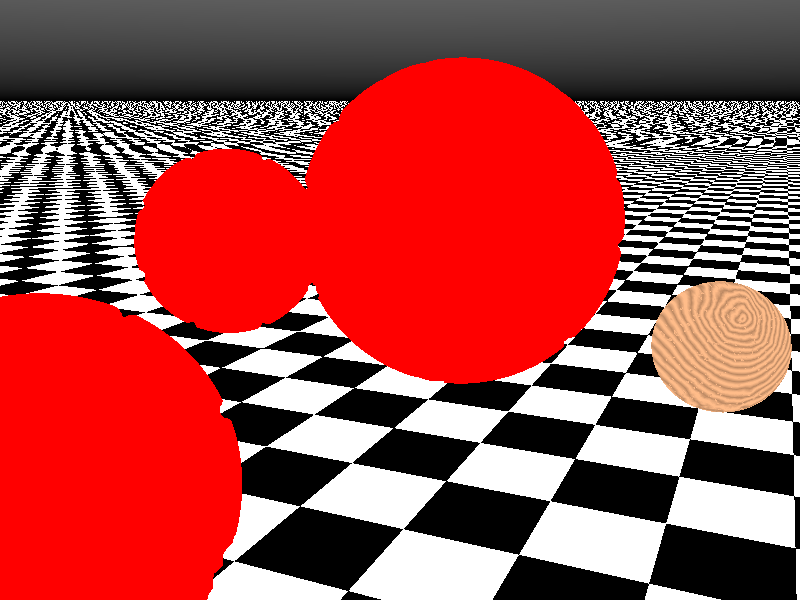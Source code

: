 #include "colors.inc"
#include "woods.inc"

global_settings { max_trace_level 7 }

camera 
{
  location  < 0, 70, -210 >
  direction < 0,0,1.4>
  up        < 0.0, 1.0, 0.0>
  right     < 1.333, 0.0, 0.0>
  look_at   < -15, 20, 0>
}

light_source 
{
	<0,400,-200>
	color White*0.8
	area_light 80*x, 80*z, 9, 9
	adaptive 1
	spotlight
	radius 15
	falloff 20
	point_at <0,0,80>
	rotate y*30
}

light_source
{
	<300, 100, 0 >
	color White*0.5
	area_light 60*z, 60*y, 9, 9
	adaptive 1	                
	fade_power 2
	fade_distance 300
}

plane 
{ 
	y, 0
	pigment 
	{ 
  		checker
    	color rgb <1, 1, 1>,
	    color rgb <0, 0, 0>
	    scale 20
	}
	finish { ambient 0 diffuse 0.6 brilliance 0.6 reflection 0.4 }
	rotate 20*y
	hollow
}

sky_sphere 
{
  pigment 
  {
    gradient y
    color_map 
    {
      [ 0 color Black ] [ 1 color White ]
    }
  }
}

#declare vanne =
// torus {MAJOR, MINOR} // (in the X-Z plane)
// MAJOR = float value giving the major radius
// MINOR = float specifying the minor radius
// The major radius extends from the center of the hole
// to the mid-line of the rim while the minor radius
// is the radius of the cross-section of the rim.
torus {
  41.5,
  3
}
              
#declare petanque_ball =
difference
{
	sphere 
	{ 
		<0,0,0> 1 
		scale 40		
	}              
	object { vanne }
	object { vanne rotate x*90 }    
	object { vanne rotate z*90 }    		    
	object { vanne rotate x*45 }    
	object { vanne rotate z*45 }    		    
	object { vanne rotate x*135 }    
	object { vanne rotate z*135 }    		    
	rotate <30, 40, 10>
	translate <0,40,0>		
} 

              
#declare ball1 =
object
{
	petanque_ball
	texture
	{
		pigment
		{
			color rgb<1.0, 0.0, 0.0>
		}
		finish
		{         
			phong 0.5       
			reflection 0.6
			ambient 0.0
			diffuse 0.6
		}
	}	                         	
}


object 
{ 
	ball1
 	translate <0,0,0>
}

object 
{ 
	ball1               
	rotate y*45
	scale 0.7
 	translate <-70,0,40>
}

object 
{ 
	ball1               
	rotate y*45
	scale 0.6
 	translate <-50,0,-120>
}
                      
sphere
{
	<0,0,0> 1
	texture 
	{ 
		T_Wood19 
		scale 3
		finish { reflection 0.2 }
		translate <0.0,0.6,0.0>
	}
	translate 1*y
	scale 15            
	translate <60,0,-20>	
}                      
                      
